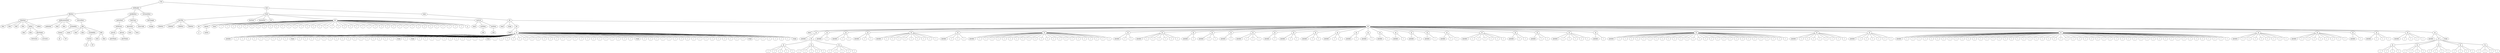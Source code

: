 graph Tree {
	"t0" [label = "TEI"];
	"t1" [label = "teiHeader"];
	"t2" [label = "fileDesc"];
	"t3" [label = "titleStmt"];
	"t4" [label = "title"];
	"t5" [label = "title"];
	"t6" [label = "title"];
	"t7" [label = "title"];
	"t8" [label = "author"];
	"t9" [label = "idno"];
	"t10" [label = "idno"];
	"t11" [label = "persName"];
	"t12" [label = "forename"];
	"t13" [label = "surname"];
	"t14" [label = "editor"];
	"t15" [label = "publicationStmt"];
	"t16" [label = "publisher"];
	"t17" [label = "idno"];
	"t18" [label = "idno"];
	"t19" [label = "availability"];
	"t20" [label = "licence"];
	"t21" [label = "ab"];
	"t22" [label = "ref"];
	"t23" [label = "sourceDesc"];
	"t24" [label = "bibl"];
	"t25" [label = "name"];
	"t26" [label = "idno"];
	"t27" [label = "idno"];
	"t28" [label = "availability"];
	"t29" [label = "licence"];
	"t30" [label = "ab"];
	"t31" [label = "ref"];
	"t32" [label = "bibl"];
	"t33" [label = "date"];
	"t34" [label = "idno"];
	"t35" [label = "profileDesc"];
	"t36" [label = "particDesc"];
	"t37" [label = "listPerson"];
	"t38" [label = "person"];
	"t39" [label = "persName"];
	"t40" [label = "person"];
	"t41" [label = "persName"];
	"t42" [label = "textClass"];
	"t43" [label = "keywords"];
	"t44" [label = "term"];
	"t45" [label = "term"];
	"t46" [label = "classCode"];
	"t47" [label = "revisionDesc"];
	"t48" [label = "listChange"];
	"t49" [label = "change"];
	"t50" [label = "text"];
	"t51" [label = "front"];
	"t52" [label = "docTitle"];
	"t53" [label = "titlePart"];
	"t54" [label = "titlePart"];
	"t55" [label = "titlePart"];
	"t56" [label = "titlePart"];
	"t57" [label = "docDate"];
	"t58" [label = "docAuthor"];
	"t59" [label = "div"];
	"t60" [label = "div"];
	"t61" [label = "p"];
	"t62" [label = "div"];
	"t63" [label = "opener"];
	"t64" [label = "salute"];
	"t65" [label = "head"];
	"t66" [label = "l"];
	"t67" [label = "l"];
	"t68" [label = "l"];
	"t69" [label = "l"];
	"t70" [label = "l"];
	"t71" [label = "l"];
	"t72" [label = "l"];
	"t73" [label = "l"];
	"t74" [label = "l"];
	"t75" [label = "l"];
	"t76" [label = "l"];
	"t77" [label = "l"];
	"t78" [label = "l"];
	"t79" [label = "l"];
	"t80" [label = "l"];
	"t81" [label = "l"];
	"t82" [label = "l"];
	"t83" [label = "l"];
	"t84" [label = "l"];
	"t85" [label = "l"];
	"t86" [label = "l"];
	"t87" [label = "l"];
	"t88" [label = "l"];
	"t89" [label = "l"];
	"t90" [label = "l"];
	"t91" [label = "l"];
	"t92" [label = "l"];
	"t93" [label = "l"];
	"t94" [label = "l"];
	"t95" [label = "l"];
	"t96" [label = "l"];
	"t97" [label = "l"];
	"t98" [label = "l"];
	"t99" [label = "l"];
	"t100" [label = "l"];
	"t101" [label = "l"];
	"t102" [label = "l"];
	"t103" [label = "l"];
	"t104" [label = "l"];
	"t105" [label = "l"];
	"t106" [label = "p"];
	"t107" [label = "castList"];
	"t108" [label = "head"];
	"t109" [label = "castItem"];
	"t110" [label = "role"];
	"t111" [label = "castItem"];
	"t112" [label = "role"];
	"t113" [label = "body"];
	"t114" [label = "div"];
	"t115" [label = "head"];
	"t116" [label = "stage"];
	"t117" [label = "div"];
	"t118" [label = "head"];
	"t119" [label = "sp"];
	"t120" [label = "speaker"];
	"t121" [label = "l"];
	"t122" [label = "l"];
	"t123" [label = "l"];
	"t124" [label = "l"];
	"t125" [label = "l"];
	"t126" [label = "l"];
	"t127" [label = "l"];
	"t128" [label = "l"];
	"t129" [label = "l"];
	"t130" [label = "stage"];
	"t131" [label = "l"];
	"t132" [label = "l"];
	"t133" [label = "l"];
	"t134" [label = "l"];
	"t135" [label = "l"];
	"t136" [label = "l"];
	"t137" [label = "l"];
	"t138" [label = "l"];
	"t139" [label = "l"];
	"t140" [label = "l"];
	"t141" [label = "l"];
	"t142" [label = "l"];
	"t143" [label = "l"];
	"t144" [label = "l"];
	"t145" [label = "l"];
	"t146" [label = "l"];
	"t147" [label = "stage"];
	"t148" [label = "l"];
	"t149" [label = "stage"];
	"t150" [label = "l"];
	"t151" [label = "l"];
	"t152" [label = "l"];
	"t153" [label = "l"];
	"t154" [label = "l"];
	"t155" [label = "l"];
	"t156" [label = "l"];
	"t157" [label = "l"];
	"t158" [label = "l"];
	"t159" [label = "l"];
	"t160" [label = "l"];
	"t161" [label = "stage"];
	"t162" [label = "l"];
	"t163" [label = "l"];
	"t164" [label = "l"];
	"t165" [label = "l"];
	"t166" [label = "l"];
	"t167" [label = "l"];
	"t168" [label = "l"];
	"t169" [label = "l"];
	"t170" [label = "l"];
	"t171" [label = "l"];
	"t172" [label = "l"];
	"t173" [label = "l"];
	"t174" [label = "l"];
	"t175" [label = "l"];
	"t176" [label = "l"];
	"t177" [label = "l"];
	"t178" [label = "l"];
	"t179" [label = "l"];
	"t180" [label = "l"];
	"t181" [label = "l"];
	"t182" [label = "l"];
	"t183" [label = "l"];
	"t184" [label = "l"];
	"t185" [label = "stage"];
	"t186" [label = "l"];
	"t187" [label = "l"];
	"t188" [label = "l"];
	"t189" [label = "l"];
	"t190" [label = "l"];
	"t191" [label = "l"];
	"t192" [label = "l"];
	"t193" [label = "l"];
	"t194" [label = "l"];
	"t195" [label = "l"];
	"t196" [label = "l"];
	"t197" [label = "l"];
	"t198" [label = "l"];
	"t199" [label = "l"];
	"t200" [label = "l"];
	"t201" [label = "l"];
	"t202" [label = "l"];
	"t203" [label = "stage"];
	"t204" [label = "l"];
	"t205" [label = "l"];
	"t206" [label = "l"];
	"t207" [label = "l"];
	"t208" [label = "l"];
	"t209" [label = "l"];
	"t210" [label = "stage"];
	"t211" [label = "div"];
	"t212" [label = "head"];
	"t213" [label = "sp"];
	"t214" [label = "speaker"];
	"t215" [label = "ab"];
	"t216" [label = "lg"];
	"t217" [label = "l"];
	"t218" [label = "l"];
	"t219" [label = "l"];
	"t220" [label = "l"];
	"t221" [label = "l"];
	"t222" [label = "lg"];
	"t223" [label = "l"];
	"t224" [label = "l"];
	"t225" [label = "l"];
	"t226" [label = "l"];
	"t227" [label = "l"];
	"t228" [label = "lg"];
	"t229" [label = "l"];
	"t230" [label = "l"];
	"t231" [label = "l"];
	"t232" [label = "l"];
	"t233" [label = "l"];
	"t234" [label = "sp"];
	"t235" [label = "speaker"];
	"t236" [label = "l"];
	"t237" [label = "sp"];
	"t238" [label = "speaker"];
	"t239" [label = "l"];
	"t240" [label = "l"];
	"t241" [label = "sp"];
	"t242" [label = "speaker"];
	"t243" [label = "l"];
	"t244" [label = "l"];
	"t245" [label = "sp"];
	"t246" [label = "speaker"];
	"t247" [label = "l"];
	"t248" [label = "l"];
	"t249" [label = "l"];
	"t250" [label = "l"];
	"t251" [label = "l"];
	"t252" [label = "l"];
	"t253" [label = "l"];
	"t254" [label = "l"];
	"t255" [label = "l"];
	"t256" [label = "sp"];
	"t257" [label = "speaker"];
	"t258" [label = "l"];
	"t259" [label = "l"];
	"t260" [label = "l"];
	"t261" [label = "sp"];
	"t262" [label = "speaker"];
	"t263" [label = "l"];
	"t264" [label = "l"];
	"t265" [label = "l"];
	"t266" [label = "l"];
	"t267" [label = "l"];
	"t268" [label = "l"];
	"t269" [label = "l"];
	"t270" [label = "l"];
	"t271" [label = "l"];
	"t272" [label = "l"];
	"t273" [label = "l"];
	"t274" [label = "l"];
	"t275" [label = "l"];
	"t276" [label = "l"];
	"t277" [label = "l"];
	"t278" [label = "l"];
	"t279" [label = "l"];
	"t280" [label = "l"];
	"t281" [label = "l"];
	"t282" [label = "l"];
	"t283" [label = "l"];
	"t284" [label = "l"];
	"t285" [label = "sp"];
	"t286" [label = "speaker"];
	"t287" [label = "l"];
	"t288" [label = "l"];
	"t289" [label = "sp"];
	"t290" [label = "speaker"];
	"t291" [label = "l"];
	"t292" [label = "l"];
	"t293" [label = "l"];
	"t294" [label = "l"];
	"t295" [label = "l"];
	"t296" [label = "l"];
	"t297" [label = "sp"];
	"t298" [label = "speaker"];
	"t299" [label = "l"];
	"t300" [label = "sp"];
	"t301" [label = "speaker"];
	"t302" [label = "l"];
	"t303" [label = "l"];
	"t304" [label = "sp"];
	"t305" [label = "speaker"];
	"t306" [label = "l"];
	"t307" [label = "sp"];
	"t308" [label = "speaker"];
	"t309" [label = "l"];
	"t310" [label = "l"];
	"t311" [label = "l"];
	"t312" [label = "sp"];
	"t313" [label = "speaker"];
	"t314" [label = "l"];
	"t315" [label = "sp"];
	"t316" [label = "speaker"];
	"t317" [label = "l"];
	"t318" [label = "l"];
	"t319" [label = "sp"];
	"t320" [label = "speaker"];
	"t321" [label = "l"];
	"t322" [label = "l"];
	"t323" [label = "sp"];
	"t324" [label = "speaker"];
	"t325" [label = "l"];
	"t326" [label = "l"];
	"t327" [label = "sp"];
	"t328" [label = "speaker"];
	"t329" [label = "l"];
	"t330" [label = "sp"];
	"t331" [label = "speaker"];
	"t332" [label = "l"];
	"t333" [label = "sp"];
	"t334" [label = "speaker"];
	"t335" [label = "l"];
	"t336" [label = "sp"];
	"t337" [label = "speaker"];
	"t338" [label = "l"];
	"t339" [label = "sp"];
	"t340" [label = "speaker"];
	"t341" [label = "l"];
	"t342" [label = "sp"];
	"t343" [label = "speaker"];
	"t344" [label = "l"];
	"t345" [label = "sp"];
	"t346" [label = "speaker"];
	"t347" [label = "l"];
	"t348" [label = "l"];
	"t349" [label = "sp"];
	"t350" [label = "speaker"];
	"t351" [label = "l"];
	"t352" [label = "l"];
	"t353" [label = "l"];
	"t354" [label = "l"];
	"t355" [label = "l"];
	"t356" [label = "l"];
	"t357" [label = "sp"];
	"t358" [label = "speaker"];
	"t359" [label = "l"];
	"t360" [label = "l"];
	"t361" [label = "sp"];
	"t362" [label = "speaker"];
	"t363" [label = "l"];
	"t364" [label = "l"];
	"t365" [label = "sp"];
	"t366" [label = "speaker"];
	"t367" [label = "l"];
	"t368" [label = "l"];
	"t369" [label = "l"];
	"t370" [label = "l"];
	"t371" [label = "l"];
	"t372" [label = "sp"];
	"t373" [label = "speaker"];
	"t374" [label = "l"];
	"t375" [label = "sp"];
	"t376" [label = "speaker"];
	"t377" [label = "l"];
	"t378" [label = "l"];
	"t379" [label = "l"];
	"t380" [label = "l"];
	"t381" [label = "l"];
	"t382" [label = "l"];
	"t383" [label = "l"];
	"t384" [label = "l"];
	"t385" [label = "l"];
	"t386" [label = "l"];
	"t387" [label = "l"];
	"t388" [label = "l"];
	"t389" [label = "l"];
	"t390" [label = "l"];
	"t391" [label = "l"];
	"t392" [label = "l"];
	"t393" [label = "l"];
	"t394" [label = "l"];
	"t395" [label = "l"];
	"t396" [label = "l"];
	"t397" [label = "l"];
	"t398" [label = "l"];
	"t399" [label = "l"];
	"t400" [label = "l"];
	"t401" [label = "l"];
	"t402" [label = "l"];
	"t403" [label = "l"];
	"t404" [label = "l"];
	"t405" [label = "sp"];
	"t406" [label = "speaker"];
	"t407" [label = "l"];
	"t408" [label = "l"];
	"t409" [label = "l"];
	"t410" [label = "l"];
	"t411" [label = "l"];
	"t412" [label = "l"];
	"t413" [label = "l"];
	"t414" [label = "l"];
	"t415" [label = "sp"];
	"t416" [label = "speaker"];
	"t417" [label = "l"];
	"t418" [label = "l"];
	"t419" [label = "l"];
	"t420" [label = "l"];
	"t421" [label = "l"];
	"t422" [label = "l"];
	"t423" [label = "sp"];
	"t424" [label = "speaker"];
	"t425" [label = "l"];
	"t426" [label = "l"];
	"t427" [label = "l"];
	"t428" [label = "l"];
	"t429" [label = "l"];
	"t430" [label = "l"];
	"t431" [label = "l"];
	"t432" [label = "l"];
	"t433" [label = "l"];
	"t434" [label = "l"];
	"t435" [label = "l"];
	"t436" [label = "l"];
	"t437" [label = "l"];
	"t438" [label = "l"];
	"t439" [label = "l"];
	"t440" [label = "l"];
	"t441" [label = "l"];
	"t442" [label = "l"];
	"t443" [label = "l"];
	"t444" [label = "l"];
	"t445" [label = "l"];
	"t446" [label = "l"];
	"t447" [label = "l"];
	"t448" [label = "l"];
	"t449" [label = "l"];
	"t450" [label = "l"];
	"t451" [label = "l"];
	"t452" [label = "l"];
	"t453" [label = "l"];
	"t454" [label = "l"];
	"t455" [label = "l"];
	"t456" [label = "l"];
	"t457" [label = "l"];
	"t458" [label = "l"];
	"t459" [label = "l"];
	"t460" [label = "l"];
	"t461" [label = "l"];
	"t462" [label = "l"];
	"t463" [label = "l"];
	"t464" [label = "l"];
	"t465" [label = "l"];
	"t466" [label = "l"];
	"t467" [label = "l"];
	"t468" [label = "l"];
	"t469" [label = "l"];
	"t470" [label = "l"];
	"t471" [label = "l"];
	"t472" [label = "l"];
	"t473" [label = "l"];
	"t474" [label = "l"];
	"t475" [label = "l"];
	"t476" [label = "l"];
	"t477" [label = "l"];
	"t478" [label = "sp"];
	"t479" [label = "speaker"];
	"t480" [label = "l"];
	"t481" [label = "l"];
	"t482" [label = "l"];
	"t483" [label = "l"];
	"t484" [label = "l"];
	"t485" [label = "l"];
	"t486" [label = "l"];
	"t487" [label = "l"];
	"t488" [label = "sp"];
	"t489" [label = "speaker"];
	"t490" [label = "l"];
	"t491" [label = "l"];
	"t492" [label = "l"];
	"t493" [label = "l"];
	"t494" [label = "l"];
	"t495" [label = "l"];
	"t496" [label = "l"];
	"t497" [label = "l"];
	"t498" [label = "sp"];
	"t499" [label = "speaker"];
	"t500" [label = "l"];
	"t501" [label = "sp"];
	"t502" [label = "speaker"];
	"t503" [label = "l"];
	"t504" [label = "l"];
	"t505" [label = "l"];
	"t506" [label = "sp"];
	"t507" [label = "speaker"];
	"t508" [label = "l"];
	"t509" [label = "l"];
	"t510" [label = "l"];
	"t511" [label = "l"];
	"t512" [label = "sp"];
	"t513" [label = "speaker"];
	"t514" [label = "ab"];
	"t515" [label = "lg"];
	"t516" [label = "l"];
	"t517" [label = "l"];
	"t518" [label = "l"];
	"t519" [label = "l"];
	"t520" [label = "lg"];
	"t521" [label = "l"];
	"t522" [label = "l"];
	"t523" [label = "l"];
	"t524" [label = "l"];
	"t525" [label = "lg"];
	"t526" [label = "l"];
	"t527" [label = "l"];
	"t528" [label = "l"];
	"t529" [label = "l"];
	"t530" [label = "lg"];
	"t531" [label = "l"];
	"t532" [label = "l"];
	"t533" [label = "l"];
	"t534" [label = "l"];
	"t535" [label = "lg"];
	"t536" [label = "l"];
	"t537" [label = "l"];
	"t538" [label = "l"];
	"t539" [label = "l"];
	"t540" [label = "stage"];
	"t0" -- "t1";
	"t1" -- "t2";
	"t2" -- "t3";
	"t3" -- "t4";
	"t3" -- "t5";
	"t3" -- "t6";
	"t3" -- "t7";
	"t3" -- "t8";
	"t8" -- "t9";
	"t8" -- "t10";
	"t8" -- "t11";
	"t11" -- "t12";
	"t11" -- "t13";
	"t3" -- "t14";
	"t2" -- "t15";
	"t15" -- "t16";
	"t15" -- "t17";
	"t15" -- "t18";
	"t15" -- "t19";
	"t19" -- "t20";
	"t20" -- "t21";
	"t20" -- "t22";
	"t2" -- "t23";
	"t23" -- "t24";
	"t24" -- "t25";
	"t24" -- "t26";
	"t24" -- "t27";
	"t24" -- "t28";
	"t28" -- "t29";
	"t29" -- "t30";
	"t29" -- "t31";
	"t24" -- "t32";
	"t32" -- "t33";
	"t32" -- "t34";
	"t1" -- "t35";
	"t35" -- "t36";
	"t36" -- "t37";
	"t37" -- "t38";
	"t38" -- "t39";
	"t37" -- "t40";
	"t40" -- "t41";
	"t35" -- "t42";
	"t42" -- "t43";
	"t43" -- "t44";
	"t43" -- "t45";
	"t42" -- "t46";
	"t1" -- "t47";
	"t47" -- "t48";
	"t48" -- "t49";
	"t0" -- "t50";
	"t50" -- "t51";
	"t51" -- "t52";
	"t52" -- "t53";
	"t52" -- "t54";
	"t52" -- "t55";
	"t52" -- "t56";
	"t51" -- "t57";
	"t51" -- "t58";
	"t51" -- "t59";
	"t59" -- "t60";
	"t60" -- "t61";
	"t51" -- "t62";
	"t62" -- "t63";
	"t63" -- "t64";
	"t62" -- "t65";
	"t62" -- "t66";
	"t62" -- "t67";
	"t62" -- "t68";
	"t62" -- "t69";
	"t62" -- "t70";
	"t62" -- "t71";
	"t62" -- "t72";
	"t62" -- "t73";
	"t62" -- "t74";
	"t62" -- "t75";
	"t62" -- "t76";
	"t62" -- "t77";
	"t62" -- "t78";
	"t62" -- "t79";
	"t62" -- "t80";
	"t62" -- "t81";
	"t62" -- "t82";
	"t62" -- "t83";
	"t62" -- "t84";
	"t62" -- "t85";
	"t62" -- "t86";
	"t62" -- "t87";
	"t62" -- "t88";
	"t62" -- "t89";
	"t62" -- "t90";
	"t62" -- "t91";
	"t62" -- "t92";
	"t62" -- "t93";
	"t62" -- "t94";
	"t62" -- "t95";
	"t62" -- "t96";
	"t62" -- "t97";
	"t62" -- "t98";
	"t62" -- "t99";
	"t62" -- "t100";
	"t62" -- "t101";
	"t62" -- "t102";
	"t62" -- "t103";
	"t62" -- "t104";
	"t62" -- "t105";
	"t62" -- "t106";
	"t51" -- "t107";
	"t107" -- "t108";
	"t107" -- "t109";
	"t109" -- "t110";
	"t107" -- "t111";
	"t111" -- "t112";
	"t50" -- "t113";
	"t113" -- "t114";
	"t114" -- "t115";
	"t114" -- "t116";
	"t114" -- "t117";
	"t117" -- "t118";
	"t117" -- "t119";
	"t119" -- "t120";
	"t119" -- "t121";
	"t119" -- "t122";
	"t119" -- "t123";
	"t119" -- "t124";
	"t119" -- "t125";
	"t119" -- "t126";
	"t119" -- "t127";
	"t119" -- "t128";
	"t119" -- "t129";
	"t119" -- "t130";
	"t119" -- "t131";
	"t119" -- "t132";
	"t119" -- "t133";
	"t119" -- "t134";
	"t119" -- "t135";
	"t119" -- "t136";
	"t119" -- "t137";
	"t119" -- "t138";
	"t119" -- "t139";
	"t119" -- "t140";
	"t119" -- "t141";
	"t119" -- "t142";
	"t119" -- "t143";
	"t119" -- "t144";
	"t119" -- "t145";
	"t119" -- "t146";
	"t119" -- "t147";
	"t119" -- "t148";
	"t119" -- "t149";
	"t119" -- "t150";
	"t119" -- "t151";
	"t119" -- "t152";
	"t119" -- "t153";
	"t119" -- "t154";
	"t119" -- "t155";
	"t119" -- "t156";
	"t119" -- "t157";
	"t119" -- "t158";
	"t119" -- "t159";
	"t119" -- "t160";
	"t119" -- "t161";
	"t119" -- "t162";
	"t119" -- "t163";
	"t119" -- "t164";
	"t119" -- "t165";
	"t119" -- "t166";
	"t119" -- "t167";
	"t119" -- "t168";
	"t119" -- "t169";
	"t119" -- "t170";
	"t119" -- "t171";
	"t119" -- "t172";
	"t119" -- "t173";
	"t119" -- "t174";
	"t119" -- "t175";
	"t119" -- "t176";
	"t119" -- "t177";
	"t119" -- "t178";
	"t119" -- "t179";
	"t119" -- "t180";
	"t119" -- "t181";
	"t119" -- "t182";
	"t119" -- "t183";
	"t119" -- "t184";
	"t119" -- "t185";
	"t119" -- "t186";
	"t119" -- "t187";
	"t119" -- "t188";
	"t119" -- "t189";
	"t119" -- "t190";
	"t119" -- "t191";
	"t119" -- "t192";
	"t119" -- "t193";
	"t119" -- "t194";
	"t119" -- "t195";
	"t119" -- "t196";
	"t119" -- "t197";
	"t119" -- "t198";
	"t119" -- "t199";
	"t119" -- "t200";
	"t119" -- "t201";
	"t119" -- "t202";
	"t119" -- "t203";
	"t119" -- "t204";
	"t119" -- "t205";
	"t119" -- "t206";
	"t119" -- "t207";
	"t119" -- "t208";
	"t119" -- "t209";
	"t119" -- "t210";
	"t114" -- "t211";
	"t211" -- "t212";
	"t211" -- "t213";
	"t213" -- "t214";
	"t213" -- "t215";
	"t215" -- "t216";
	"t216" -- "t217";
	"t216" -- "t218";
	"t216" -- "t219";
	"t216" -- "t220";
	"t216" -- "t221";
	"t215" -- "t222";
	"t222" -- "t223";
	"t222" -- "t224";
	"t222" -- "t225";
	"t222" -- "t226";
	"t222" -- "t227";
	"t215" -- "t228";
	"t228" -- "t229";
	"t228" -- "t230";
	"t228" -- "t231";
	"t228" -- "t232";
	"t228" -- "t233";
	"t211" -- "t234";
	"t234" -- "t235";
	"t234" -- "t236";
	"t211" -- "t237";
	"t237" -- "t238";
	"t237" -- "t239";
	"t237" -- "t240";
	"t211" -- "t241";
	"t241" -- "t242";
	"t241" -- "t243";
	"t241" -- "t244";
	"t211" -- "t245";
	"t245" -- "t246";
	"t245" -- "t247";
	"t245" -- "t248";
	"t245" -- "t249";
	"t245" -- "t250";
	"t245" -- "t251";
	"t245" -- "t252";
	"t245" -- "t253";
	"t245" -- "t254";
	"t245" -- "t255";
	"t211" -- "t256";
	"t256" -- "t257";
	"t256" -- "t258";
	"t256" -- "t259";
	"t256" -- "t260";
	"t211" -- "t261";
	"t261" -- "t262";
	"t261" -- "t263";
	"t261" -- "t264";
	"t261" -- "t265";
	"t261" -- "t266";
	"t261" -- "t267";
	"t261" -- "t268";
	"t261" -- "t269";
	"t261" -- "t270";
	"t261" -- "t271";
	"t261" -- "t272";
	"t261" -- "t273";
	"t261" -- "t274";
	"t261" -- "t275";
	"t261" -- "t276";
	"t261" -- "t277";
	"t261" -- "t278";
	"t261" -- "t279";
	"t261" -- "t280";
	"t261" -- "t281";
	"t261" -- "t282";
	"t261" -- "t283";
	"t261" -- "t284";
	"t211" -- "t285";
	"t285" -- "t286";
	"t285" -- "t287";
	"t285" -- "t288";
	"t211" -- "t289";
	"t289" -- "t290";
	"t289" -- "t291";
	"t289" -- "t292";
	"t289" -- "t293";
	"t289" -- "t294";
	"t289" -- "t295";
	"t289" -- "t296";
	"t211" -- "t297";
	"t297" -- "t298";
	"t297" -- "t299";
	"t211" -- "t300";
	"t300" -- "t301";
	"t300" -- "t302";
	"t300" -- "t303";
	"t211" -- "t304";
	"t304" -- "t305";
	"t304" -- "t306";
	"t211" -- "t307";
	"t307" -- "t308";
	"t307" -- "t309";
	"t307" -- "t310";
	"t307" -- "t311";
	"t211" -- "t312";
	"t312" -- "t313";
	"t312" -- "t314";
	"t211" -- "t315";
	"t315" -- "t316";
	"t315" -- "t317";
	"t315" -- "t318";
	"t211" -- "t319";
	"t319" -- "t320";
	"t319" -- "t321";
	"t319" -- "t322";
	"t211" -- "t323";
	"t323" -- "t324";
	"t323" -- "t325";
	"t323" -- "t326";
	"t211" -- "t327";
	"t327" -- "t328";
	"t327" -- "t329";
	"t211" -- "t330";
	"t330" -- "t331";
	"t330" -- "t332";
	"t211" -- "t333";
	"t333" -- "t334";
	"t333" -- "t335";
	"t211" -- "t336";
	"t336" -- "t337";
	"t336" -- "t338";
	"t211" -- "t339";
	"t339" -- "t340";
	"t339" -- "t341";
	"t211" -- "t342";
	"t342" -- "t343";
	"t342" -- "t344";
	"t211" -- "t345";
	"t345" -- "t346";
	"t345" -- "t347";
	"t345" -- "t348";
	"t211" -- "t349";
	"t349" -- "t350";
	"t349" -- "t351";
	"t349" -- "t352";
	"t349" -- "t353";
	"t349" -- "t354";
	"t349" -- "t355";
	"t349" -- "t356";
	"t211" -- "t357";
	"t357" -- "t358";
	"t357" -- "t359";
	"t357" -- "t360";
	"t211" -- "t361";
	"t361" -- "t362";
	"t361" -- "t363";
	"t361" -- "t364";
	"t211" -- "t365";
	"t365" -- "t366";
	"t365" -- "t367";
	"t365" -- "t368";
	"t365" -- "t369";
	"t365" -- "t370";
	"t365" -- "t371";
	"t211" -- "t372";
	"t372" -- "t373";
	"t372" -- "t374";
	"t211" -- "t375";
	"t375" -- "t376";
	"t375" -- "t377";
	"t375" -- "t378";
	"t375" -- "t379";
	"t375" -- "t380";
	"t375" -- "t381";
	"t375" -- "t382";
	"t375" -- "t383";
	"t375" -- "t384";
	"t375" -- "t385";
	"t375" -- "t386";
	"t375" -- "t387";
	"t375" -- "t388";
	"t375" -- "t389";
	"t375" -- "t390";
	"t375" -- "t391";
	"t375" -- "t392";
	"t375" -- "t393";
	"t375" -- "t394";
	"t375" -- "t395";
	"t375" -- "t396";
	"t375" -- "t397";
	"t375" -- "t398";
	"t375" -- "t399";
	"t375" -- "t400";
	"t375" -- "t401";
	"t375" -- "t402";
	"t375" -- "t403";
	"t375" -- "t404";
	"t211" -- "t405";
	"t405" -- "t406";
	"t405" -- "t407";
	"t405" -- "t408";
	"t405" -- "t409";
	"t405" -- "t410";
	"t405" -- "t411";
	"t405" -- "t412";
	"t405" -- "t413";
	"t405" -- "t414";
	"t211" -- "t415";
	"t415" -- "t416";
	"t415" -- "t417";
	"t415" -- "t418";
	"t415" -- "t419";
	"t415" -- "t420";
	"t415" -- "t421";
	"t415" -- "t422";
	"t211" -- "t423";
	"t423" -- "t424";
	"t423" -- "t425";
	"t423" -- "t426";
	"t423" -- "t427";
	"t423" -- "t428";
	"t423" -- "t429";
	"t423" -- "t430";
	"t423" -- "t431";
	"t423" -- "t432";
	"t423" -- "t433";
	"t423" -- "t434";
	"t423" -- "t435";
	"t423" -- "t436";
	"t423" -- "t437";
	"t423" -- "t438";
	"t423" -- "t439";
	"t423" -- "t440";
	"t423" -- "t441";
	"t423" -- "t442";
	"t423" -- "t443";
	"t423" -- "t444";
	"t423" -- "t445";
	"t423" -- "t446";
	"t423" -- "t447";
	"t423" -- "t448";
	"t423" -- "t449";
	"t423" -- "t450";
	"t423" -- "t451";
	"t423" -- "t452";
	"t423" -- "t453";
	"t423" -- "t454";
	"t423" -- "t455";
	"t423" -- "t456";
	"t423" -- "t457";
	"t423" -- "t458";
	"t423" -- "t459";
	"t423" -- "t460";
	"t423" -- "t461";
	"t423" -- "t462";
	"t423" -- "t463";
	"t423" -- "t464";
	"t423" -- "t465";
	"t423" -- "t466";
	"t423" -- "t467";
	"t423" -- "t468";
	"t423" -- "t469";
	"t423" -- "t470";
	"t423" -- "t471";
	"t423" -- "t472";
	"t423" -- "t473";
	"t423" -- "t474";
	"t423" -- "t475";
	"t423" -- "t476";
	"t423" -- "t477";
	"t211" -- "t478";
	"t478" -- "t479";
	"t478" -- "t480";
	"t478" -- "t481";
	"t478" -- "t482";
	"t478" -- "t483";
	"t478" -- "t484";
	"t478" -- "t485";
	"t478" -- "t486";
	"t478" -- "t487";
	"t211" -- "t488";
	"t488" -- "t489";
	"t488" -- "t490";
	"t488" -- "t491";
	"t488" -- "t492";
	"t488" -- "t493";
	"t488" -- "t494";
	"t488" -- "t495";
	"t488" -- "t496";
	"t488" -- "t497";
	"t211" -- "t498";
	"t498" -- "t499";
	"t498" -- "t500";
	"t211" -- "t501";
	"t501" -- "t502";
	"t501" -- "t503";
	"t501" -- "t504";
	"t501" -- "t505";
	"t211" -- "t506";
	"t506" -- "t507";
	"t506" -- "t508";
	"t506" -- "t509";
	"t506" -- "t510";
	"t506" -- "t511";
	"t211" -- "t512";
	"t512" -- "t513";
	"t512" -- "t514";
	"t514" -- "t515";
	"t515" -- "t516";
	"t515" -- "t517";
	"t515" -- "t518";
	"t515" -- "t519";
	"t514" -- "t520";
	"t520" -- "t521";
	"t520" -- "t522";
	"t520" -- "t523";
	"t520" -- "t524";
	"t514" -- "t525";
	"t525" -- "t526";
	"t525" -- "t527";
	"t525" -- "t528";
	"t525" -- "t529";
	"t514" -- "t530";
	"t530" -- "t531";
	"t530" -- "t532";
	"t530" -- "t533";
	"t530" -- "t534";
	"t514" -- "t535";
	"t535" -- "t536";
	"t535" -- "t537";
	"t535" -- "t538";
	"t535" -- "t539";
	"t512" -- "t540";
}
